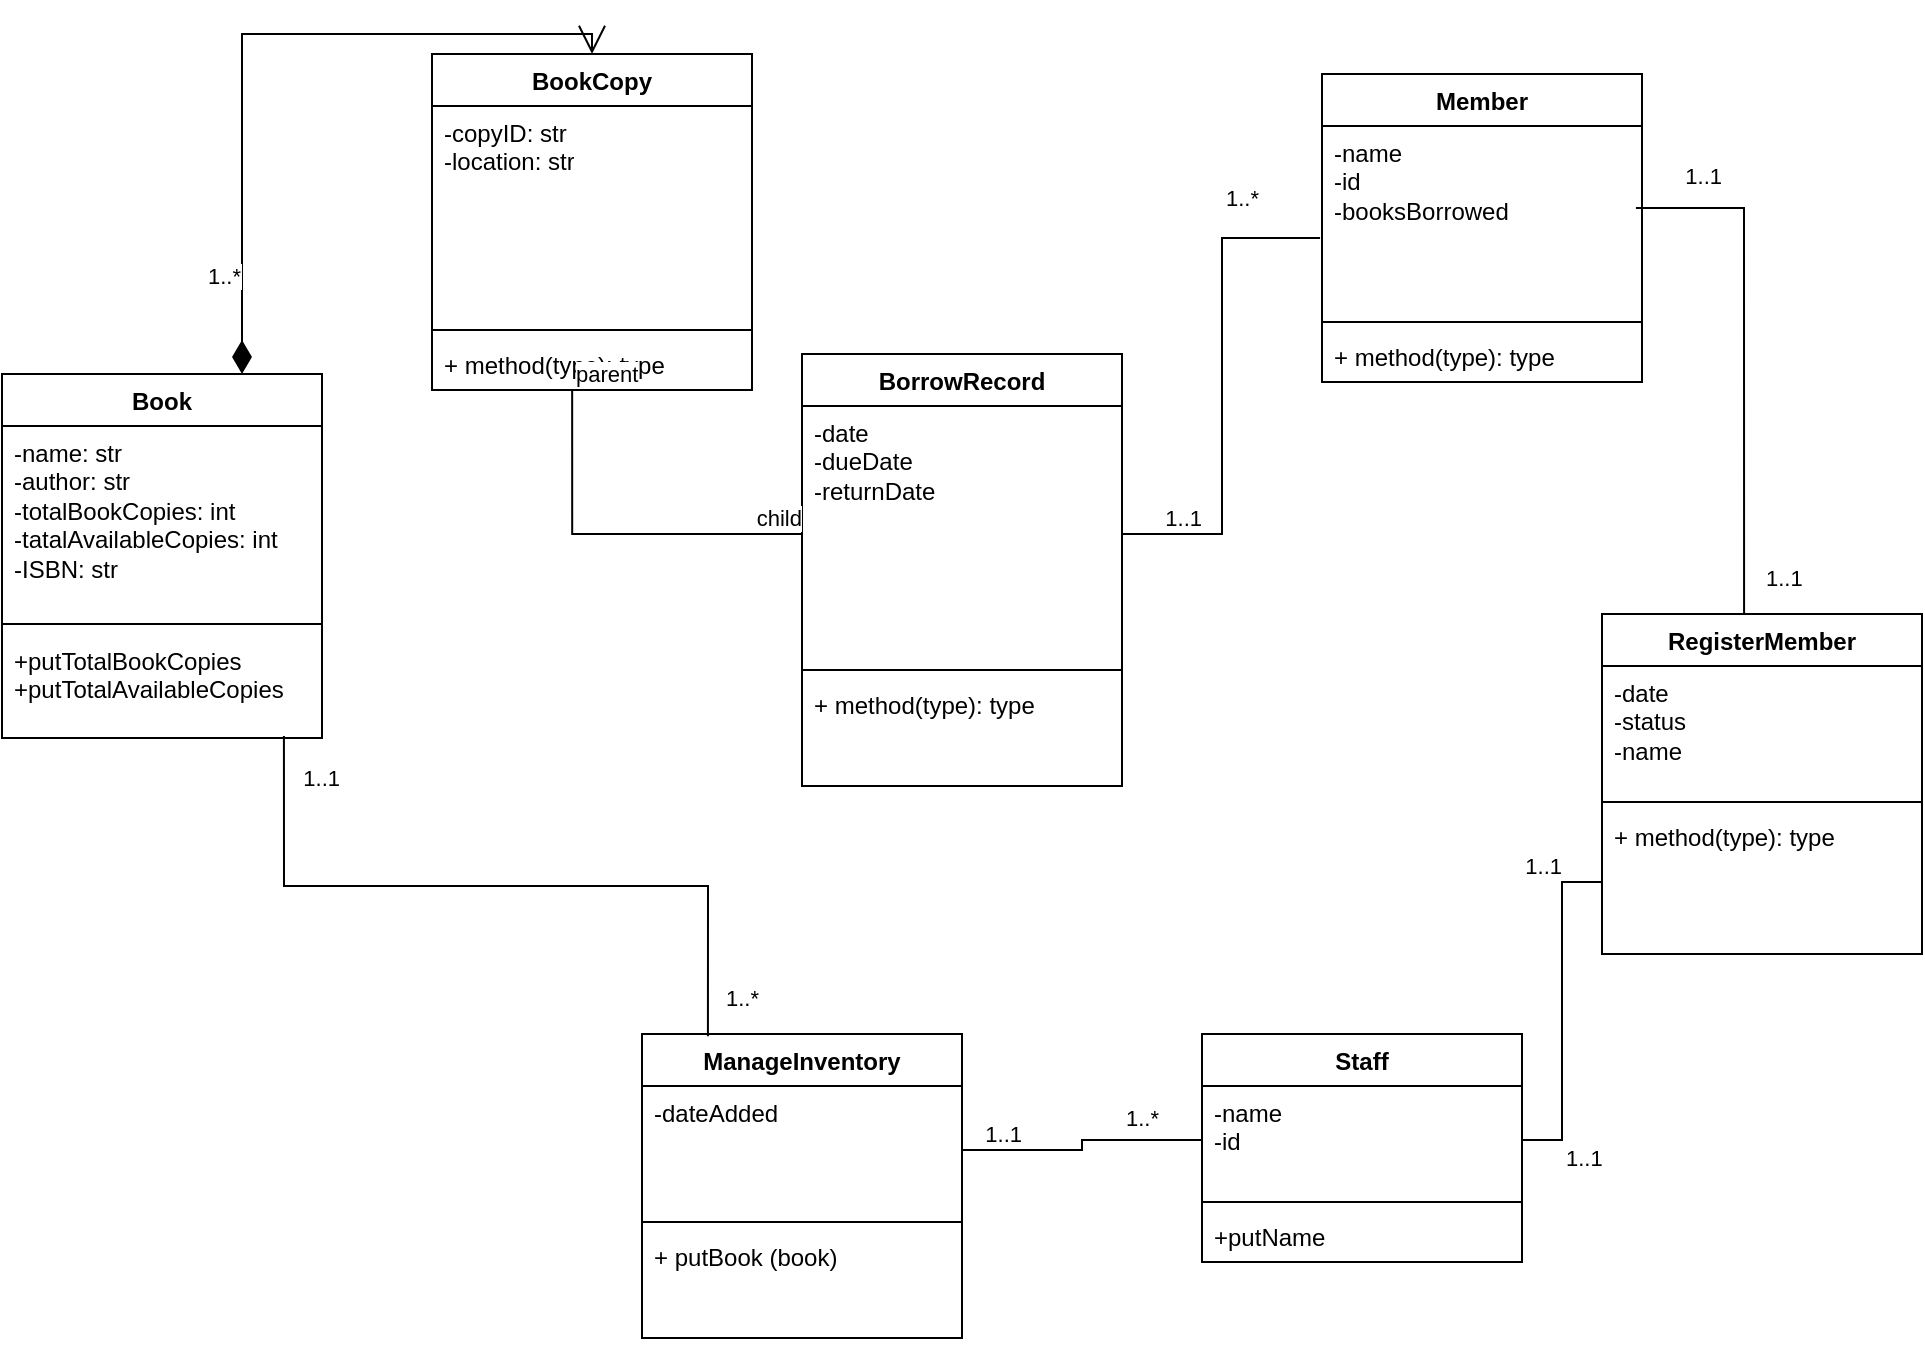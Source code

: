 <mxfile version="26.2.14">
  <diagram name="Page-1" id="3J1DhuwEIKvgrH8J8-Sg">
    <mxGraphModel dx="1418" dy="1980" grid="1" gridSize="10" guides="1" tooltips="1" connect="1" arrows="1" fold="1" page="1" pageScale="1" pageWidth="850" pageHeight="1100" math="0" shadow="0">
      <root>
        <mxCell id="0" />
        <mxCell id="1" parent="0" />
        <mxCell id="YK5O9QLq5FLWjpf_Uzez-1" value="Book" style="swimlane;fontStyle=1;align=center;verticalAlign=top;childLayout=stackLayout;horizontal=1;startSize=26;horizontalStack=0;resizeParent=1;resizeParentMax=0;resizeLast=0;collapsible=1;marginBottom=0;whiteSpace=wrap;html=1;" vertex="1" parent="1">
          <mxGeometry x="130" y="40" width="160" height="182" as="geometry" />
        </mxCell>
        <mxCell id="YK5O9QLq5FLWjpf_Uzez-2" value="-name: str&lt;div&gt;-author: str&lt;/div&gt;&lt;div&gt;-totalBookCopies: int&lt;/div&gt;&lt;div&gt;-tatalAvailableCopies: int&lt;br&gt;-ISBN: str&lt;/div&gt;" style="text;strokeColor=none;fillColor=none;align=left;verticalAlign=top;spacingLeft=4;spacingRight=4;overflow=hidden;rotatable=0;points=[[0,0.5],[1,0.5]];portConstraint=eastwest;whiteSpace=wrap;html=1;" vertex="1" parent="YK5O9QLq5FLWjpf_Uzez-1">
          <mxGeometry y="26" width="160" height="94" as="geometry" />
        </mxCell>
        <mxCell id="YK5O9QLq5FLWjpf_Uzez-3" value="" style="line;strokeWidth=1;fillColor=none;align=left;verticalAlign=middle;spacingTop=-1;spacingLeft=3;spacingRight=3;rotatable=0;labelPosition=right;points=[];portConstraint=eastwest;strokeColor=inherit;" vertex="1" parent="YK5O9QLq5FLWjpf_Uzez-1">
          <mxGeometry y="120" width="160" height="10" as="geometry" />
        </mxCell>
        <mxCell id="YK5O9QLq5FLWjpf_Uzez-4" value="+putTotalBookCopies&lt;div&gt;+putTotalAvailableCopies&lt;/div&gt;" style="text;strokeColor=none;fillColor=none;align=left;verticalAlign=top;spacingLeft=4;spacingRight=4;overflow=hidden;rotatable=0;points=[[0,0.5],[1,0.5]];portConstraint=eastwest;whiteSpace=wrap;html=1;" vertex="1" parent="YK5O9QLq5FLWjpf_Uzez-1">
          <mxGeometry y="130" width="160" height="52" as="geometry" />
        </mxCell>
        <mxCell id="YK5O9QLq5FLWjpf_Uzez-5" value="BookCopy" style="swimlane;fontStyle=1;align=center;verticalAlign=top;childLayout=stackLayout;horizontal=1;startSize=26;horizontalStack=0;resizeParent=1;resizeParentMax=0;resizeLast=0;collapsible=1;marginBottom=0;whiteSpace=wrap;html=1;" vertex="1" parent="1">
          <mxGeometry x="345" y="-120" width="160" height="168" as="geometry" />
        </mxCell>
        <mxCell id="YK5O9QLq5FLWjpf_Uzez-6" value="-copyID: str&lt;div&gt;-location: str&lt;/div&gt;" style="text;strokeColor=none;fillColor=none;align=left;verticalAlign=top;spacingLeft=4;spacingRight=4;overflow=hidden;rotatable=0;points=[[0,0.5],[1,0.5]];portConstraint=eastwest;whiteSpace=wrap;html=1;" vertex="1" parent="YK5O9QLq5FLWjpf_Uzez-5">
          <mxGeometry y="26" width="160" height="108" as="geometry" />
        </mxCell>
        <mxCell id="YK5O9QLq5FLWjpf_Uzez-7" value="" style="line;strokeWidth=1;fillColor=none;align=left;verticalAlign=middle;spacingTop=-1;spacingLeft=3;spacingRight=3;rotatable=0;labelPosition=right;points=[];portConstraint=eastwest;strokeColor=inherit;" vertex="1" parent="YK5O9QLq5FLWjpf_Uzez-5">
          <mxGeometry y="134" width="160" height="8" as="geometry" />
        </mxCell>
        <mxCell id="YK5O9QLq5FLWjpf_Uzez-8" value="+ method(type): type" style="text;strokeColor=none;fillColor=none;align=left;verticalAlign=top;spacingLeft=4;spacingRight=4;overflow=hidden;rotatable=0;points=[[0,0.5],[1,0.5]];portConstraint=eastwest;whiteSpace=wrap;html=1;" vertex="1" parent="YK5O9QLq5FLWjpf_Uzez-5">
          <mxGeometry y="142" width="160" height="26" as="geometry" />
        </mxCell>
        <mxCell id="YK5O9QLq5FLWjpf_Uzez-9" value="Member" style="swimlane;fontStyle=1;align=center;verticalAlign=top;childLayout=stackLayout;horizontal=1;startSize=26;horizontalStack=0;resizeParent=1;resizeParentMax=0;resizeLast=0;collapsible=1;marginBottom=0;whiteSpace=wrap;html=1;" vertex="1" parent="1">
          <mxGeometry x="790" y="-110" width="160" height="154" as="geometry" />
        </mxCell>
        <mxCell id="YK5O9QLq5FLWjpf_Uzez-10" value="-name&lt;div&gt;-id&lt;/div&gt;&lt;div&gt;-booksBorrowed&lt;/div&gt;" style="text;strokeColor=none;fillColor=none;align=left;verticalAlign=top;spacingLeft=4;spacingRight=4;overflow=hidden;rotatable=0;points=[[0,0.5],[1,0.5]];portConstraint=eastwest;whiteSpace=wrap;html=1;" vertex="1" parent="YK5O9QLq5FLWjpf_Uzez-9">
          <mxGeometry y="26" width="160" height="94" as="geometry" />
        </mxCell>
        <mxCell id="YK5O9QLq5FLWjpf_Uzez-11" value="" style="line;strokeWidth=1;fillColor=none;align=left;verticalAlign=middle;spacingTop=-1;spacingLeft=3;spacingRight=3;rotatable=0;labelPosition=right;points=[];portConstraint=eastwest;strokeColor=inherit;" vertex="1" parent="YK5O9QLq5FLWjpf_Uzez-9">
          <mxGeometry y="120" width="160" height="8" as="geometry" />
        </mxCell>
        <mxCell id="YK5O9QLq5FLWjpf_Uzez-12" value="+ method(type): type" style="text;strokeColor=none;fillColor=none;align=left;verticalAlign=top;spacingLeft=4;spacingRight=4;overflow=hidden;rotatable=0;points=[[0,0.5],[1,0.5]];portConstraint=eastwest;whiteSpace=wrap;html=1;" vertex="1" parent="YK5O9QLq5FLWjpf_Uzez-9">
          <mxGeometry y="128" width="160" height="26" as="geometry" />
        </mxCell>
        <mxCell id="YK5O9QLq5FLWjpf_Uzez-13" value="BorrowRecord" style="swimlane;fontStyle=1;align=center;verticalAlign=top;childLayout=stackLayout;horizontal=1;startSize=26;horizontalStack=0;resizeParent=1;resizeParentMax=0;resizeLast=0;collapsible=1;marginBottom=0;whiteSpace=wrap;html=1;" vertex="1" parent="1">
          <mxGeometry x="530" y="30" width="160" height="216" as="geometry" />
        </mxCell>
        <mxCell id="YK5O9QLq5FLWjpf_Uzez-14" value="-date&lt;div&gt;-dueDate&lt;/div&gt;&lt;div&gt;-returnDate&lt;/div&gt;" style="text;strokeColor=none;fillColor=none;align=left;verticalAlign=top;spacingLeft=4;spacingRight=4;overflow=hidden;rotatable=0;points=[[0,0.5],[1,0.5]];portConstraint=eastwest;whiteSpace=wrap;html=1;" vertex="1" parent="YK5O9QLq5FLWjpf_Uzez-13">
          <mxGeometry y="26" width="160" height="128" as="geometry" />
        </mxCell>
        <mxCell id="YK5O9QLq5FLWjpf_Uzez-15" value="" style="line;strokeWidth=1;fillColor=none;align=left;verticalAlign=middle;spacingTop=-1;spacingLeft=3;spacingRight=3;rotatable=0;labelPosition=right;points=[];portConstraint=eastwest;strokeColor=inherit;" vertex="1" parent="YK5O9QLq5FLWjpf_Uzez-13">
          <mxGeometry y="154" width="160" height="8" as="geometry" />
        </mxCell>
        <mxCell id="YK5O9QLq5FLWjpf_Uzez-16" value="+ method(type): type" style="text;strokeColor=none;fillColor=none;align=left;verticalAlign=top;spacingLeft=4;spacingRight=4;overflow=hidden;rotatable=0;points=[[0,0.5],[1,0.5]];portConstraint=eastwest;whiteSpace=wrap;html=1;" vertex="1" parent="YK5O9QLq5FLWjpf_Uzez-13">
          <mxGeometry y="162" width="160" height="54" as="geometry" />
        </mxCell>
        <mxCell id="YK5O9QLq5FLWjpf_Uzez-17" value="Staff" style="swimlane;fontStyle=1;align=center;verticalAlign=top;childLayout=stackLayout;horizontal=1;startSize=26;horizontalStack=0;resizeParent=1;resizeParentMax=0;resizeLast=0;collapsible=1;marginBottom=0;whiteSpace=wrap;html=1;" vertex="1" parent="1">
          <mxGeometry x="730" y="370" width="160" height="114" as="geometry" />
        </mxCell>
        <mxCell id="YK5O9QLq5FLWjpf_Uzez-18" value="-name&lt;div&gt;-id&lt;/div&gt;&lt;div&gt;&lt;br&gt;&lt;/div&gt;" style="text;strokeColor=none;fillColor=none;align=left;verticalAlign=top;spacingLeft=4;spacingRight=4;overflow=hidden;rotatable=0;points=[[0,0.5],[1,0.5]];portConstraint=eastwest;whiteSpace=wrap;html=1;" vertex="1" parent="YK5O9QLq5FLWjpf_Uzez-17">
          <mxGeometry y="26" width="160" height="54" as="geometry" />
        </mxCell>
        <mxCell id="YK5O9QLq5FLWjpf_Uzez-19" value="" style="line;strokeWidth=1;fillColor=none;align=left;verticalAlign=middle;spacingTop=-1;spacingLeft=3;spacingRight=3;rotatable=0;labelPosition=right;points=[];portConstraint=eastwest;strokeColor=inherit;" vertex="1" parent="YK5O9QLq5FLWjpf_Uzez-17">
          <mxGeometry y="80" width="160" height="8" as="geometry" />
        </mxCell>
        <mxCell id="YK5O9QLq5FLWjpf_Uzez-20" value="+putName" style="text;strokeColor=none;fillColor=none;align=left;verticalAlign=top;spacingLeft=4;spacingRight=4;overflow=hidden;rotatable=0;points=[[0,0.5],[1,0.5]];portConstraint=eastwest;whiteSpace=wrap;html=1;" vertex="1" parent="YK5O9QLq5FLWjpf_Uzez-17">
          <mxGeometry y="88" width="160" height="26" as="geometry" />
        </mxCell>
        <mxCell id="YK5O9QLq5FLWjpf_Uzez-21" value="ManageInventory" style="swimlane;fontStyle=1;align=center;verticalAlign=top;childLayout=stackLayout;horizontal=1;startSize=26;horizontalStack=0;resizeParent=1;resizeParentMax=0;resizeLast=0;collapsible=1;marginBottom=0;whiteSpace=wrap;html=1;" vertex="1" parent="1">
          <mxGeometry x="450" y="370" width="160" height="152" as="geometry" />
        </mxCell>
        <mxCell id="YK5O9QLq5FLWjpf_Uzez-22" value="-dateAdded" style="text;strokeColor=none;fillColor=none;align=left;verticalAlign=top;spacingLeft=4;spacingRight=4;overflow=hidden;rotatable=0;points=[[0,0.5],[1,0.5]];portConstraint=eastwest;whiteSpace=wrap;html=1;" vertex="1" parent="YK5O9QLq5FLWjpf_Uzez-21">
          <mxGeometry y="26" width="160" height="64" as="geometry" />
        </mxCell>
        <mxCell id="YK5O9QLq5FLWjpf_Uzez-23" value="" style="line;strokeWidth=1;fillColor=none;align=left;verticalAlign=middle;spacingTop=-1;spacingLeft=3;spacingRight=3;rotatable=0;labelPosition=right;points=[];portConstraint=eastwest;strokeColor=inherit;" vertex="1" parent="YK5O9QLq5FLWjpf_Uzez-21">
          <mxGeometry y="90" width="160" height="8" as="geometry" />
        </mxCell>
        <mxCell id="YK5O9QLq5FLWjpf_Uzez-24" value="+ putBook (book)" style="text;strokeColor=none;fillColor=none;align=left;verticalAlign=top;spacingLeft=4;spacingRight=4;overflow=hidden;rotatable=0;points=[[0,0.5],[1,0.5]];portConstraint=eastwest;whiteSpace=wrap;html=1;" vertex="1" parent="YK5O9QLq5FLWjpf_Uzez-21">
          <mxGeometry y="98" width="160" height="54" as="geometry" />
        </mxCell>
        <mxCell id="YK5O9QLq5FLWjpf_Uzez-25" value="RegisterMember" style="swimlane;fontStyle=1;align=center;verticalAlign=top;childLayout=stackLayout;horizontal=1;startSize=26;horizontalStack=0;resizeParent=1;resizeParentMax=0;resizeLast=0;collapsible=1;marginBottom=0;whiteSpace=wrap;html=1;" vertex="1" parent="1">
          <mxGeometry x="930" y="160" width="160" height="170" as="geometry" />
        </mxCell>
        <mxCell id="YK5O9QLq5FLWjpf_Uzez-26" value="-date&lt;div&gt;-status&lt;/div&gt;&lt;div&gt;-name&lt;/div&gt;" style="text;strokeColor=none;fillColor=none;align=left;verticalAlign=top;spacingLeft=4;spacingRight=4;overflow=hidden;rotatable=0;points=[[0,0.5],[1,0.5]];portConstraint=eastwest;whiteSpace=wrap;html=1;" vertex="1" parent="YK5O9QLq5FLWjpf_Uzez-25">
          <mxGeometry y="26" width="160" height="64" as="geometry" />
        </mxCell>
        <mxCell id="YK5O9QLq5FLWjpf_Uzez-27" value="" style="line;strokeWidth=1;fillColor=none;align=left;verticalAlign=middle;spacingTop=-1;spacingLeft=3;spacingRight=3;rotatable=0;labelPosition=right;points=[];portConstraint=eastwest;strokeColor=inherit;" vertex="1" parent="YK5O9QLq5FLWjpf_Uzez-25">
          <mxGeometry y="90" width="160" height="8" as="geometry" />
        </mxCell>
        <mxCell id="YK5O9QLq5FLWjpf_Uzez-28" value="+ method(type): type" style="text;strokeColor=none;fillColor=none;align=left;verticalAlign=top;spacingLeft=4;spacingRight=4;overflow=hidden;rotatable=0;points=[[0,0.5],[1,0.5]];portConstraint=eastwest;whiteSpace=wrap;html=1;" vertex="1" parent="YK5O9QLq5FLWjpf_Uzez-25">
          <mxGeometry y="98" width="160" height="72" as="geometry" />
        </mxCell>
        <mxCell id="YK5O9QLq5FLWjpf_Uzez-29" value="1..*" style="endArrow=open;html=1;endSize=12;startArrow=diamondThin;startSize=14;startFill=1;edgeStyle=orthogonalEdgeStyle;align=left;verticalAlign=bottom;rounded=0;exitX=0.75;exitY=0;exitDx=0;exitDy=0;entryX=0.5;entryY=0;entryDx=0;entryDy=0;" edge="1" parent="1" source="YK5O9QLq5FLWjpf_Uzez-1" target="YK5O9QLq5FLWjpf_Uzez-5">
          <mxGeometry x="-0.774" y="19" relative="1" as="geometry">
            <mxPoint x="240" y="170" as="sourcePoint" />
            <mxPoint x="400" y="170" as="targetPoint" />
            <mxPoint as="offset" />
          </mxGeometry>
        </mxCell>
        <mxCell id="YK5O9QLq5FLWjpf_Uzez-32" value="" style="endArrow=none;html=1;edgeStyle=orthogonalEdgeStyle;rounded=0;exitX=-0.006;exitY=0.596;exitDx=0;exitDy=0;exitPerimeter=0;entryX=1;entryY=0.5;entryDx=0;entryDy=0;" edge="1" parent="1" source="YK5O9QLq5FLWjpf_Uzez-10" target="YK5O9QLq5FLWjpf_Uzez-14">
          <mxGeometry relative="1" as="geometry">
            <mxPoint x="750" y="130" as="sourcePoint" />
            <mxPoint x="910" y="130" as="targetPoint" />
          </mxGeometry>
        </mxCell>
        <mxCell id="YK5O9QLq5FLWjpf_Uzez-33" value="1..*" style="edgeLabel;resizable=0;html=1;align=left;verticalAlign=bottom;" connectable="0" vertex="1" parent="YK5O9QLq5FLWjpf_Uzez-32">
          <mxGeometry x="-1" relative="1" as="geometry">
            <mxPoint x="-49" y="-12" as="offset" />
          </mxGeometry>
        </mxCell>
        <mxCell id="YK5O9QLq5FLWjpf_Uzez-34" value="1..1" style="edgeLabel;resizable=0;html=1;align=right;verticalAlign=bottom;" connectable="0" vertex="1" parent="YK5O9QLq5FLWjpf_Uzez-32">
          <mxGeometry x="1" relative="1" as="geometry">
            <mxPoint x="40" as="offset" />
          </mxGeometry>
        </mxCell>
        <mxCell id="YK5O9QLq5FLWjpf_Uzez-38" value="" style="endArrow=none;html=1;edgeStyle=orthogonalEdgeStyle;rounded=0;exitX=0;exitY=0.5;exitDx=0;exitDy=0;entryX=1;entryY=0.5;entryDx=0;entryDy=0;" edge="1" parent="1" source="YK5O9QLq5FLWjpf_Uzez-18" target="YK5O9QLq5FLWjpf_Uzez-22">
          <mxGeometry relative="1" as="geometry">
            <mxPoint x="630" y="430" as="sourcePoint" />
            <mxPoint x="790" y="430" as="targetPoint" />
          </mxGeometry>
        </mxCell>
        <mxCell id="YK5O9QLq5FLWjpf_Uzez-39" value="1..*" style="edgeLabel;resizable=0;html=1;align=left;verticalAlign=bottom;" connectable="0" vertex="1" parent="YK5O9QLq5FLWjpf_Uzez-38">
          <mxGeometry x="-1" relative="1" as="geometry">
            <mxPoint x="-40" y="-3" as="offset" />
          </mxGeometry>
        </mxCell>
        <mxCell id="YK5O9QLq5FLWjpf_Uzez-40" value="1..1" style="edgeLabel;resizable=0;html=1;align=right;verticalAlign=bottom;" connectable="0" vertex="1" parent="YK5O9QLq5FLWjpf_Uzez-38">
          <mxGeometry x="1" relative="1" as="geometry">
            <mxPoint x="30" as="offset" />
          </mxGeometry>
        </mxCell>
        <mxCell id="YK5O9QLq5FLWjpf_Uzez-41" value="" style="endArrow=none;html=1;edgeStyle=orthogonalEdgeStyle;rounded=0;exitX=0.206;exitY=0.007;exitDx=0;exitDy=0;entryX=0.881;entryY=0.981;entryDx=0;entryDy=0;entryPerimeter=0;exitPerimeter=0;" edge="1" parent="1" source="YK5O9QLq5FLWjpf_Uzez-21" target="YK5O9QLq5FLWjpf_Uzez-4">
          <mxGeometry relative="1" as="geometry">
            <mxPoint x="470" y="440" as="sourcePoint" />
            <mxPoint x="380" y="140" as="targetPoint" />
          </mxGeometry>
        </mxCell>
        <mxCell id="YK5O9QLq5FLWjpf_Uzez-42" value="1..*" style="edgeLabel;resizable=0;html=1;align=left;verticalAlign=bottom;" connectable="0" vertex="1" parent="YK5O9QLq5FLWjpf_Uzez-41">
          <mxGeometry x="-1" relative="1" as="geometry">
            <mxPoint x="7" y="-11" as="offset" />
          </mxGeometry>
        </mxCell>
        <mxCell id="YK5O9QLq5FLWjpf_Uzez-43" value="1..1" style="edgeLabel;resizable=0;html=1;align=right;verticalAlign=bottom;" connectable="0" vertex="1" parent="YK5O9QLq5FLWjpf_Uzez-41">
          <mxGeometry x="1" relative="1" as="geometry">
            <mxPoint x="29" y="29" as="offset" />
          </mxGeometry>
        </mxCell>
        <mxCell id="YK5O9QLq5FLWjpf_Uzez-44" value="" style="endArrow=none;html=1;edgeStyle=orthogonalEdgeStyle;rounded=0;exitX=0.444;exitY=0;exitDx=0;exitDy=0;exitPerimeter=0;entryX=0.981;entryY=0.436;entryDx=0;entryDy=0;entryPerimeter=0;" edge="1" parent="1" source="YK5O9QLq5FLWjpf_Uzez-25" target="YK5O9QLq5FLWjpf_Uzez-10">
          <mxGeometry relative="1" as="geometry">
            <mxPoint x="840" y="120" as="sourcePoint" />
            <mxPoint x="1000" y="120" as="targetPoint" />
          </mxGeometry>
        </mxCell>
        <mxCell id="YK5O9QLq5FLWjpf_Uzez-45" value="1..1" style="edgeLabel;resizable=0;html=1;align=left;verticalAlign=bottom;" connectable="0" vertex="1" parent="YK5O9QLq5FLWjpf_Uzez-44">
          <mxGeometry x="-1" relative="1" as="geometry">
            <mxPoint x="9" y="-10" as="offset" />
          </mxGeometry>
        </mxCell>
        <mxCell id="YK5O9QLq5FLWjpf_Uzez-46" value="1..1" style="edgeLabel;resizable=0;html=1;align=right;verticalAlign=bottom;" connectable="0" vertex="1" parent="YK5O9QLq5FLWjpf_Uzez-44">
          <mxGeometry x="1" relative="1" as="geometry">
            <mxPoint x="43" y="-7" as="offset" />
          </mxGeometry>
        </mxCell>
        <mxCell id="YK5O9QLq5FLWjpf_Uzez-47" value="" style="endArrow=none;html=1;edgeStyle=orthogonalEdgeStyle;rounded=0;exitX=1;exitY=0.5;exitDx=0;exitDy=0;entryX=0;entryY=0.5;entryDx=0;entryDy=0;" edge="1" parent="1" source="YK5O9QLq5FLWjpf_Uzez-18" target="YK5O9QLq5FLWjpf_Uzez-28">
          <mxGeometry relative="1" as="geometry">
            <mxPoint x="930" y="430" as="sourcePoint" />
            <mxPoint x="1090" y="430" as="targetPoint" />
          </mxGeometry>
        </mxCell>
        <mxCell id="YK5O9QLq5FLWjpf_Uzez-48" value="1..1" style="edgeLabel;resizable=0;html=1;align=left;verticalAlign=bottom;" connectable="0" vertex="1" parent="YK5O9QLq5FLWjpf_Uzez-47">
          <mxGeometry x="-1" relative="1" as="geometry">
            <mxPoint x="20" y="17" as="offset" />
          </mxGeometry>
        </mxCell>
        <mxCell id="YK5O9QLq5FLWjpf_Uzez-49" value="1..1" style="edgeLabel;resizable=0;html=1;align=right;verticalAlign=bottom;" connectable="0" vertex="1" parent="YK5O9QLq5FLWjpf_Uzez-47">
          <mxGeometry x="1" relative="1" as="geometry">
            <mxPoint x="-20" as="offset" />
          </mxGeometry>
        </mxCell>
        <mxCell id="YK5O9QLq5FLWjpf_Uzez-51" value="" style="endArrow=none;html=1;edgeStyle=orthogonalEdgeStyle;rounded=0;exitX=0.438;exitY=1;exitDx=0;exitDy=0;exitPerimeter=0;entryX=0;entryY=0.5;entryDx=0;entryDy=0;" edge="1" parent="1" source="YK5O9QLq5FLWjpf_Uzez-8" target="YK5O9QLq5FLWjpf_Uzez-14">
          <mxGeometry relative="1" as="geometry">
            <mxPoint x="350" y="90" as="sourcePoint" />
            <mxPoint x="510" y="90" as="targetPoint" />
          </mxGeometry>
        </mxCell>
        <mxCell id="YK5O9QLq5FLWjpf_Uzez-52" value="parent" style="edgeLabel;resizable=0;html=1;align=left;verticalAlign=bottom;" connectable="0" vertex="1" parent="YK5O9QLq5FLWjpf_Uzez-51">
          <mxGeometry x="-1" relative="1" as="geometry" />
        </mxCell>
        <mxCell id="YK5O9QLq5FLWjpf_Uzez-53" value="child" style="edgeLabel;resizable=0;html=1;align=right;verticalAlign=bottom;" connectable="0" vertex="1" parent="YK5O9QLq5FLWjpf_Uzez-51">
          <mxGeometry x="1" relative="1" as="geometry" />
        </mxCell>
      </root>
    </mxGraphModel>
  </diagram>
</mxfile>

